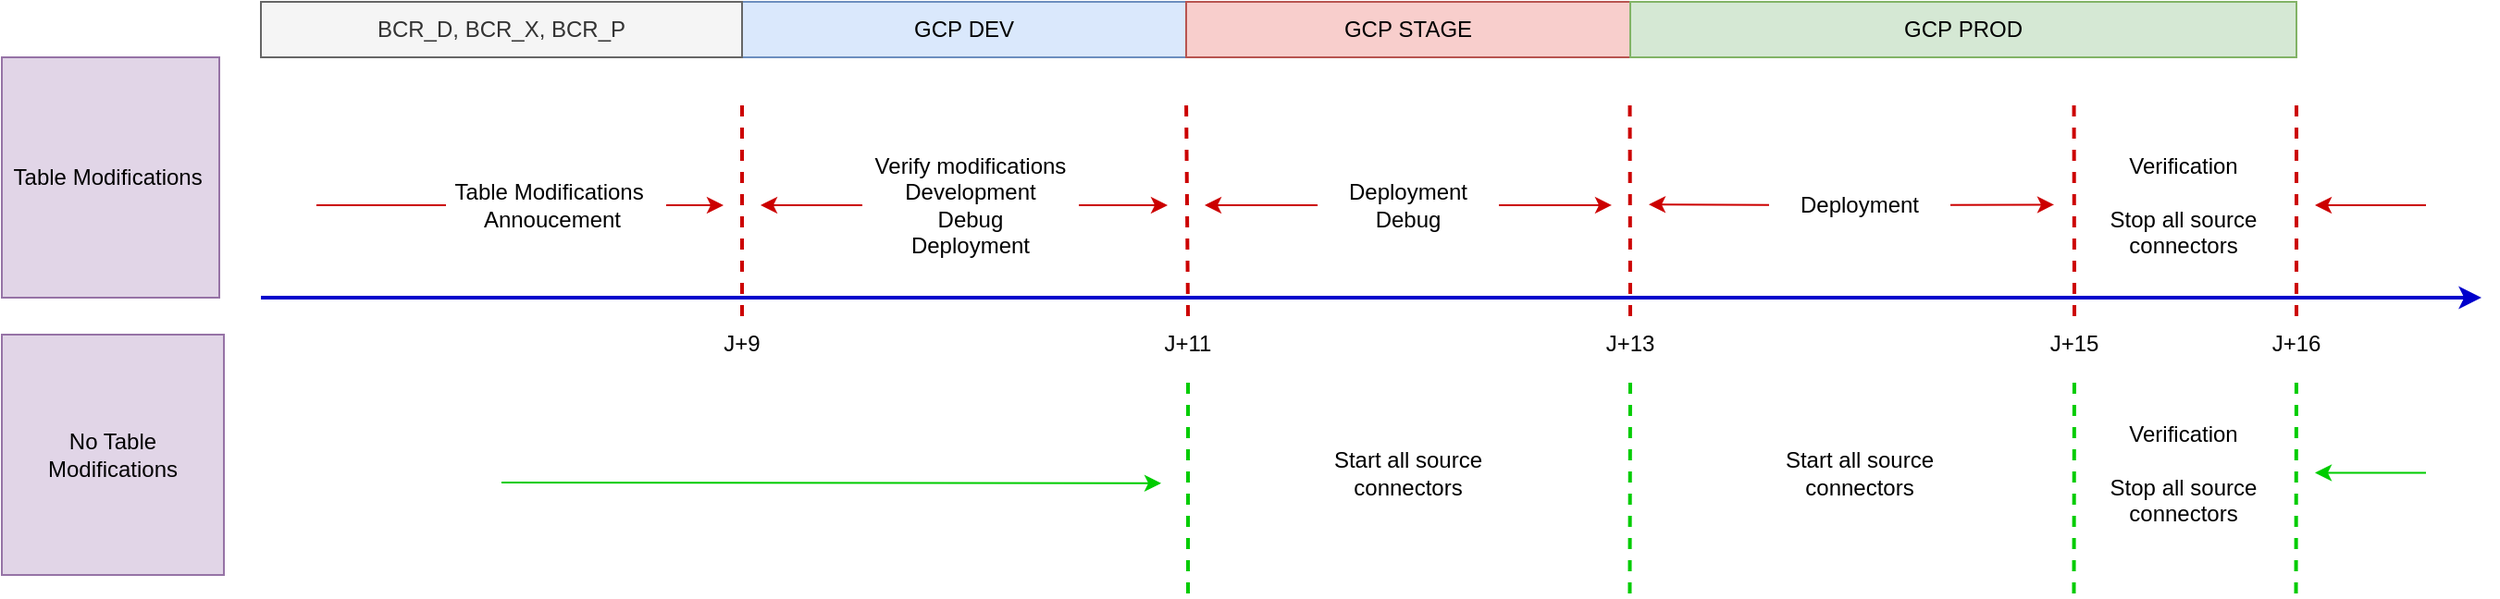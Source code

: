 <mxfile version="23.1.5" type="github">
  <diagram name="Page-1" id="e7e014a7-5840-1c2e-5031-d8a46d1fe8dd">
    <mxGraphModel dx="1201" dy="-193" grid="1" gridSize="10" guides="1" tooltips="1" connect="1" arrows="1" fold="1" page="1" pageScale="1" pageWidth="1169" pageHeight="826" background="none" math="0" shadow="0">
      <root>
        <mxCell id="0" />
        <mxCell id="1" parent="0" />
        <mxCell id="tyBdn8Una6jYjnqN0pja-41" value="" style="endArrow=classic;html=1;rounded=0;strokeWidth=2;strokeColor=#0000CC;" edge="1" parent="1">
          <mxGeometry width="50" height="50" relative="1" as="geometry">
            <mxPoint x="260" y="1010" as="sourcePoint" />
            <mxPoint x="1460" y="1010" as="targetPoint" />
          </mxGeometry>
        </mxCell>
        <mxCell id="tyBdn8Una6jYjnqN0pja-42" value="J+15" style="text;html=1;align=center;verticalAlign=middle;whiteSpace=wrap;rounded=0;" vertex="1" parent="1">
          <mxGeometry x="1210" y="1020" width="60" height="30" as="geometry" />
        </mxCell>
        <mxCell id="tyBdn8Una6jYjnqN0pja-43" value="J+13" style="text;html=1;align=center;verticalAlign=middle;whiteSpace=wrap;rounded=0;" vertex="1" parent="1">
          <mxGeometry x="970" y="1020" width="60" height="30" as="geometry" />
        </mxCell>
        <mxCell id="tyBdn8Una6jYjnqN0pja-44" value="J+11" style="text;html=1;align=center;verticalAlign=middle;whiteSpace=wrap;rounded=0;" vertex="1" parent="1">
          <mxGeometry x="731" y="1020" width="60" height="30" as="geometry" />
        </mxCell>
        <mxCell id="tyBdn8Una6jYjnqN0pja-45" value="Table Modifications&amp;nbsp;&lt;br&gt;Annoucement" style="text;html=1;align=center;verticalAlign=middle;whiteSpace=wrap;rounded=0;" vertex="1" parent="1">
          <mxGeometry x="360" y="945" width="115" height="30" as="geometry" />
        </mxCell>
        <mxCell id="tyBdn8Una6jYjnqN0pja-46" value="" style="endArrow=classic;html=1;rounded=0;endSize=6;startSize=6;targetPerimeterSpacing=0;exitX=1.035;exitY=0.5;exitDx=0;exitDy=0;exitPerimeter=0;strokeColor=#CC0000;" edge="1" parent="1" source="tyBdn8Una6jYjnqN0pja-45">
          <mxGeometry width="50" height="50" relative="1" as="geometry">
            <mxPoint x="250" y="960" as="sourcePoint" />
            <mxPoint x="510" y="960" as="targetPoint" />
          </mxGeometry>
        </mxCell>
        <mxCell id="tyBdn8Una6jYjnqN0pja-54" value="Verify modifications&lt;br&gt;Development &lt;br&gt;Debug&lt;br&gt;Deployment" style="text;html=1;align=center;verticalAlign=middle;whiteSpace=wrap;rounded=0;" vertex="1" parent="1">
          <mxGeometry x="585" y="945" width="117" height="30" as="geometry" />
        </mxCell>
        <mxCell id="tyBdn8Una6jYjnqN0pja-58" value="J+9" style="text;html=1;align=center;verticalAlign=middle;whiteSpace=wrap;rounded=0;" vertex="1" parent="1">
          <mxGeometry x="490" y="1020" width="60" height="30" as="geometry" />
        </mxCell>
        <mxCell id="tyBdn8Una6jYjnqN0pja-62" value="" style="endArrow=none;html=1;rounded=0;endFill=0;startArrow=classic;startFill=1;entryX=0;entryY=0.5;entryDx=0;entryDy=0;strokeColor=#CC0000;" edge="1" parent="1" target="tyBdn8Una6jYjnqN0pja-54">
          <mxGeometry width="50" height="50" relative="1" as="geometry">
            <mxPoint x="530" y="960" as="sourcePoint" />
            <mxPoint x="340" y="959.83" as="targetPoint" />
          </mxGeometry>
        </mxCell>
        <mxCell id="tyBdn8Una6jYjnqN0pja-63" value="" style="endArrow=classic;html=1;rounded=0;endFill=1;startArrow=none;startFill=0;endSize=6;strokeColor=#CC0000;" edge="1" parent="1" source="tyBdn8Una6jYjnqN0pja-54">
          <mxGeometry width="50" height="50" relative="1" as="geometry">
            <mxPoint x="580" y="959.83" as="sourcePoint" />
            <mxPoint x="750" y="960" as="targetPoint" />
          </mxGeometry>
        </mxCell>
        <mxCell id="tyBdn8Una6jYjnqN0pja-66" value="" style="endArrow=none;dashed=1;html=1;rounded=0;exitX=0.5;exitY=0;exitDx=0;exitDy=0;strokeWidth=2;strokeColor=#CC0000;" edge="1" parent="1" source="tyBdn8Una6jYjnqN0pja-58">
          <mxGeometry width="50" height="50" relative="1" as="geometry">
            <mxPoint x="660" y="1030" as="sourcePoint" />
            <mxPoint x="520" y="900" as="targetPoint" />
          </mxGeometry>
        </mxCell>
        <mxCell id="tyBdn8Una6jYjnqN0pja-67" value="" style="endArrow=none;dashed=1;html=1;rounded=0;exitX=0.5;exitY=0;exitDx=0;exitDy=0;strokeWidth=2;strokeColor=#CC0000;" edge="1" parent="1" source="tyBdn8Una6jYjnqN0pja-44">
          <mxGeometry width="50" height="50" relative="1" as="geometry">
            <mxPoint x="639.76" y="1020" as="sourcePoint" />
            <mxPoint x="760" y="900" as="targetPoint" />
          </mxGeometry>
        </mxCell>
        <mxCell id="tyBdn8Una6jYjnqN0pja-69" value="" style="endArrow=none;dashed=1;html=1;rounded=0;exitX=0.5;exitY=0;exitDx=0;exitDy=0;strokeWidth=2;strokeColor=#CC0000;" edge="1" parent="1" source="tyBdn8Una6jYjnqN0pja-43">
          <mxGeometry width="50" height="50" relative="1" as="geometry">
            <mxPoint x="1000" y="1020" as="sourcePoint" />
            <mxPoint x="999.76" y="900" as="targetPoint" />
          </mxGeometry>
        </mxCell>
        <mxCell id="tyBdn8Una6jYjnqN0pja-70" value="" style="endArrow=none;dashed=1;html=1;rounded=0;exitX=0.5;exitY=0;exitDx=0;exitDy=0;strokeWidth=2;strokeColor=#CC0000;" edge="1" parent="1" source="tyBdn8Una6jYjnqN0pja-42">
          <mxGeometry width="50" height="50" relative="1" as="geometry">
            <mxPoint x="1240" y="1020" as="sourcePoint" />
            <mxPoint x="1239.76" y="900" as="targetPoint" />
          </mxGeometry>
        </mxCell>
        <mxCell id="tyBdn8Una6jYjnqN0pja-71" value="" style="endArrow=none;html=1;rounded=0;endFill=0;startArrow=classic;startFill=1;strokeColor=#CC0000;" edge="1" parent="1">
          <mxGeometry width="50" height="50" relative="1" as="geometry">
            <mxPoint x="1370" y="960" as="sourcePoint" />
            <mxPoint x="1430" y="960" as="targetPoint" />
          </mxGeometry>
        </mxCell>
        <mxCell id="tyBdn8Una6jYjnqN0pja-72" value="" style="endArrow=none;html=1;rounded=0;strokeColor=#CC0000;" edge="1" parent="1" target="tyBdn8Una6jYjnqN0pja-45">
          <mxGeometry width="50" height="50" relative="1" as="geometry">
            <mxPoint x="290" y="960" as="sourcePoint" />
            <mxPoint x="120" y="960" as="targetPoint" />
          </mxGeometry>
        </mxCell>
        <mxCell id="tyBdn8Una6jYjnqN0pja-74" value="" style="endArrow=classic;html=1;rounded=0;endFill=1;startArrow=none;startFill=0;endSize=6;strokeColor=#CC0000;" edge="1" parent="1" source="tyBdn8Una6jYjnqN0pja-78">
          <mxGeometry width="50" height="50" relative="1" as="geometry">
            <mxPoint x="940" y="959.83" as="sourcePoint" />
            <mxPoint x="990" y="959.97" as="targetPoint" />
          </mxGeometry>
        </mxCell>
        <mxCell id="tyBdn8Una6jYjnqN0pja-75" value="GCP&amp;nbsp;DEV" style="text;html=1;align=center;verticalAlign=middle;whiteSpace=wrap;rounded=0;fillColor=#dae8fc;strokeColor=#6c8ebf;" vertex="1" parent="1">
          <mxGeometry x="520" y="850" width="240" height="30" as="geometry" />
        </mxCell>
        <mxCell id="tyBdn8Una6jYjnqN0pja-76" value="GCP&amp;nbsp;STAGE" style="text;html=1;align=center;verticalAlign=middle;whiteSpace=wrap;rounded=0;fillColor=#f8cecc;strokeColor=#b85450;" vertex="1" parent="1">
          <mxGeometry x="760" y="850" width="240" height="30" as="geometry" />
        </mxCell>
        <mxCell id="tyBdn8Una6jYjnqN0pja-77" value="GCP&amp;nbsp;PROD" style="text;html=1;align=center;verticalAlign=middle;whiteSpace=wrap;rounded=0;fillColor=#d5e8d4;strokeColor=#82b366;" vertex="1" parent="1">
          <mxGeometry x="1000" y="850" width="360" height="30" as="geometry" />
        </mxCell>
        <mxCell id="tyBdn8Una6jYjnqN0pja-78" value="Deployment&lt;br&gt;Debug" style="text;html=1;align=center;verticalAlign=middle;whiteSpace=wrap;rounded=0;" vertex="1" parent="1">
          <mxGeometry x="831" y="945" width="98" height="30" as="geometry" />
        </mxCell>
        <mxCell id="tyBdn8Una6jYjnqN0pja-79" value="" style="endArrow=none;dashed=1;html=1;rounded=0;exitX=0.5;exitY=0;exitDx=0;exitDy=0;strokeWidth=2;strokeColor=#CC0000;" edge="1" parent="1" source="tyBdn8Una6jYjnqN0pja-80">
          <mxGeometry width="50" height="50" relative="1" as="geometry">
            <mxPoint x="1360.24" y="1020" as="sourcePoint" />
            <mxPoint x="1360" y="900" as="targetPoint" />
          </mxGeometry>
        </mxCell>
        <mxCell id="tyBdn8Una6jYjnqN0pja-80" value="J+16" style="text;html=1;align=center;verticalAlign=middle;whiteSpace=wrap;rounded=0;" vertex="1" parent="1">
          <mxGeometry x="1330" y="1020" width="60" height="30" as="geometry" />
        </mxCell>
        <mxCell id="tyBdn8Una6jYjnqN0pja-81" value="Verification&lt;br&gt;&lt;br&gt;Stop all source connectors" style="text;html=1;align=center;verticalAlign=middle;whiteSpace=wrap;rounded=0;" vertex="1" parent="1">
          <mxGeometry x="1250" y="945" width="98" height="30" as="geometry" />
        </mxCell>
        <mxCell id="tyBdn8Una6jYjnqN0pja-82" value="Deployment" style="text;html=1;align=center;verticalAlign=middle;whiteSpace=wrap;rounded=0;" vertex="1" parent="1">
          <mxGeometry x="1075" y="945" width="98" height="30" as="geometry" />
        </mxCell>
        <mxCell id="tyBdn8Una6jYjnqN0pja-83" value="" style="endArrow=none;html=1;rounded=0;endFill=0;startArrow=classic;startFill=1;strokeColor=#CC0000;" edge="1" parent="1" target="tyBdn8Una6jYjnqN0pja-78">
          <mxGeometry width="50" height="50" relative="1" as="geometry">
            <mxPoint x="770" y="960" as="sourcePoint" />
            <mxPoint x="700" y="959.58" as="targetPoint" />
          </mxGeometry>
        </mxCell>
        <mxCell id="tyBdn8Una6jYjnqN0pja-84" value="" style="endArrow=classic;html=1;rounded=0;endFill=1;startArrow=none;startFill=0;endSize=6;strokeColor=#CC0000;" edge="1" parent="1" source="tyBdn8Una6jYjnqN0pja-82">
          <mxGeometry width="50" height="50" relative="1" as="geometry">
            <mxPoint x="1179" y="959.58" as="sourcePoint" />
            <mxPoint x="1229" y="959.72" as="targetPoint" />
          </mxGeometry>
        </mxCell>
        <mxCell id="tyBdn8Una6jYjnqN0pja-85" value="" style="endArrow=none;html=1;rounded=0;endFill=0;startArrow=classic;startFill=1;strokeColor=#CC0000;" edge="1" parent="1" target="tyBdn8Una6jYjnqN0pja-82">
          <mxGeometry width="50" height="50" relative="1" as="geometry">
            <mxPoint x="1010" y="959.58" as="sourcePoint" />
            <mxPoint x="1060" y="959.58" as="targetPoint" />
          </mxGeometry>
        </mxCell>
        <mxCell id="tyBdn8Una6jYjnqN0pja-114" value="" style="endArrow=none;dashed=1;html=1;rounded=0;exitX=0.5;exitY=0;exitDx=0;exitDy=0;strokeWidth=2;strokeColor=#00CC00;" edge="1" parent="1">
          <mxGeometry width="50" height="50" relative="1" as="geometry">
            <mxPoint x="999.74" y="1170" as="sourcePoint" />
            <mxPoint x="1000" y="1050" as="targetPoint" />
          </mxGeometry>
        </mxCell>
        <mxCell id="tyBdn8Una6jYjnqN0pja-115" value="" style="endArrow=none;dashed=1;html=1;rounded=0;exitX=0.5;exitY=0;exitDx=0;exitDy=0;strokeWidth=2;strokeColor=#00CC00;" edge="1" parent="1" target="tyBdn8Una6jYjnqN0pja-42">
          <mxGeometry width="50" height="50" relative="1" as="geometry">
            <mxPoint x="1239.74" y="1170" as="sourcePoint" />
            <mxPoint x="1239.5" y="1050" as="targetPoint" />
          </mxGeometry>
        </mxCell>
        <mxCell id="tyBdn8Una6jYjnqN0pja-116" value="Start all source connectors" style="text;html=1;align=center;verticalAlign=middle;whiteSpace=wrap;rounded=0;" vertex="1" parent="1">
          <mxGeometry x="1075" y="1090" width="98" height="30" as="geometry" />
        </mxCell>
        <mxCell id="tyBdn8Una6jYjnqN0pja-117" value="Verification&lt;br&gt;&lt;br&gt;Stop all source connectors" style="text;html=1;align=center;verticalAlign=middle;whiteSpace=wrap;rounded=0;" vertex="1" parent="1">
          <mxGeometry x="1250" y="1090" width="98" height="30" as="geometry" />
        </mxCell>
        <mxCell id="tyBdn8Una6jYjnqN0pja-119" value="" style="endArrow=none;dashed=1;html=1;rounded=0;exitX=0.5;exitY=0;exitDx=0;exitDy=0;strokeWidth=2;strokeColor=#00CC00;" edge="1" parent="1" target="tyBdn8Una6jYjnqN0pja-80">
          <mxGeometry width="50" height="50" relative="1" as="geometry">
            <mxPoint x="1359.76" y="1170" as="sourcePoint" />
            <mxPoint x="1359.76" y="1050" as="targetPoint" />
          </mxGeometry>
        </mxCell>
        <mxCell id="tyBdn8Una6jYjnqN0pja-120" value="" style="endArrow=none;html=1;rounded=0;endFill=0;startArrow=classic;startFill=1;strokeColor=#00CC00;" edge="1" parent="1">
          <mxGeometry width="50" height="50" relative="1" as="geometry">
            <mxPoint x="1370" y="1104.71" as="sourcePoint" />
            <mxPoint x="1430" y="1104.71" as="targetPoint" />
          </mxGeometry>
        </mxCell>
        <mxCell id="tyBdn8Una6jYjnqN0pja-122" value="No Table Modifications" style="text;html=1;align=center;verticalAlign=middle;whiteSpace=wrap;rounded=0;fillColor=#e1d5e7;strokeColor=#9673a6;" vertex="1" parent="1">
          <mxGeometry x="120" y="1030" width="120" height="130" as="geometry" />
        </mxCell>
        <mxCell id="tyBdn8Una6jYjnqN0pja-124" value="Table Modifications&amp;nbsp;" style="text;html=1;align=center;verticalAlign=middle;whiteSpace=wrap;rounded=0;fillColor=#e1d5e7;strokeColor=#9673a6;" vertex="1" parent="1">
          <mxGeometry x="120" y="880" width="117.5" height="130" as="geometry" />
        </mxCell>
        <mxCell id="tyBdn8Una6jYjnqN0pja-129" value="" style="endArrow=none;dashed=1;html=1;rounded=0;strokeWidth=2;strokeColor=#00CC00;" edge="1" parent="1" target="tyBdn8Una6jYjnqN0pja-44">
          <mxGeometry width="50" height="50" relative="1" as="geometry">
            <mxPoint x="761" y="1170" as="sourcePoint" />
            <mxPoint x="639.84" y="1050" as="targetPoint" />
          </mxGeometry>
        </mxCell>
        <mxCell id="tyBdn8Una6jYjnqN0pja-131" value="Start all source connectors" style="text;html=1;align=center;verticalAlign=middle;whiteSpace=wrap;rounded=0;" vertex="1" parent="1">
          <mxGeometry x="831" y="1090" width="98" height="30" as="geometry" />
        </mxCell>
        <mxCell id="tyBdn8Una6jYjnqN0pja-133" value="" style="endArrow=classic;html=1;rounded=0;endFill=1;startArrow=none;startFill=0;endSize=6;strokeColor=#00CC00;" edge="1" parent="1">
          <mxGeometry width="50" height="50" relative="1" as="geometry">
            <mxPoint x="390" y="1110" as="sourcePoint" />
            <mxPoint x="746.5" y="1110.42" as="targetPoint" />
          </mxGeometry>
        </mxCell>
        <mxCell id="tyBdn8Una6jYjnqN0pja-135" value="BCR_D, BCR_X, BCR_P" style="text;html=1;align=center;verticalAlign=middle;whiteSpace=wrap;rounded=0;fillColor=#f5f5f5;strokeColor=#666666;fontColor=#333333;" vertex="1" parent="1">
          <mxGeometry x="260" y="850" width="260" height="30" as="geometry" />
        </mxCell>
      </root>
    </mxGraphModel>
  </diagram>
</mxfile>

